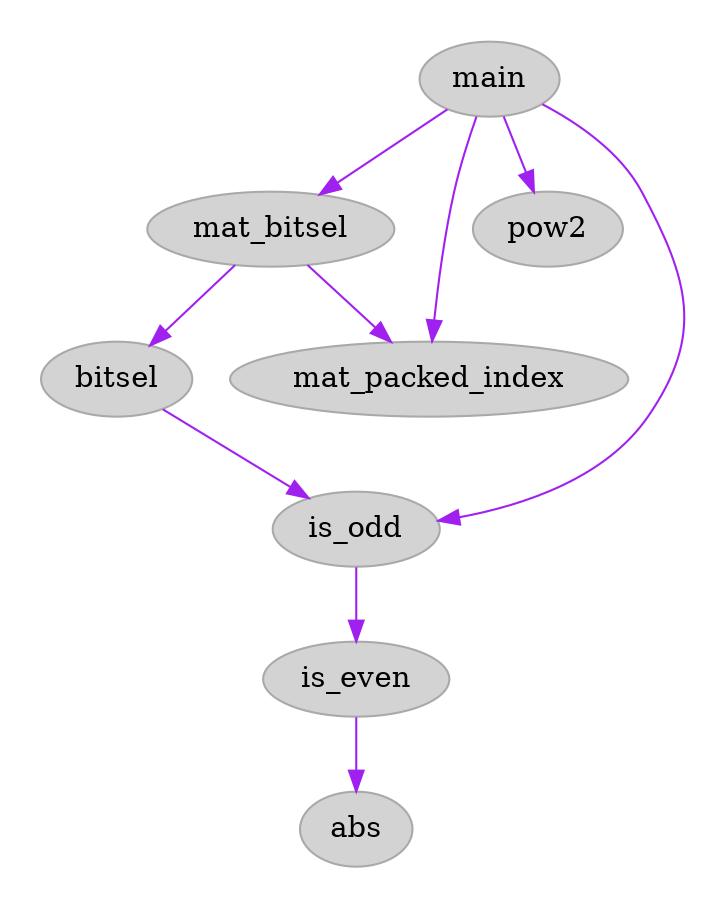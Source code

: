 strict digraph G {
  compound=true
  subgraph cluster_ {
    peripheries=0
    cluster_0[label="main",shape=oval,color=darkgray,style=filled,fillcolor=lightgray]
    cluster_1[label="mat_bitsel",shape=oval,color=darkgray,style=filled,fillcolor=lightgray]
    cluster_2[label="mat_packed_index",shape=oval,color=darkgray,style=filled,fillcolor=lightgray]
    cluster_3[label="pow2",shape=oval,color=darkgray,style=filled,fillcolor=lightgray]
    cluster_4[label="bitsel",shape=oval,color=darkgray,style=filled,fillcolor=lightgray]
    cluster_5[label="abs",shape=oval,color=darkgray,style=filled,fillcolor=lightgray]
    cluster_6[label="is_even",shape=oval,color=darkgray,style=filled,fillcolor=lightgray]
    cluster_7[label="is_odd",shape=oval,color=darkgray,style=filled,fillcolor=lightgray]
    cluster_0 -> cluster_1 [color=purple]
    cluster_0 -> cluster_7 [color=purple]
    cluster_0 -> cluster_2 [color=purple]
    cluster_0 -> cluster_3 [color=purple]
    cluster_1 -> cluster_2 [color=purple]
    cluster_1 -> cluster_4 [color=purple]
    cluster_4 -> cluster_7 [color=purple]
    cluster_6 -> cluster_5 [color=purple]
    cluster_7 -> cluster_6 [color=purple]
  }
}
